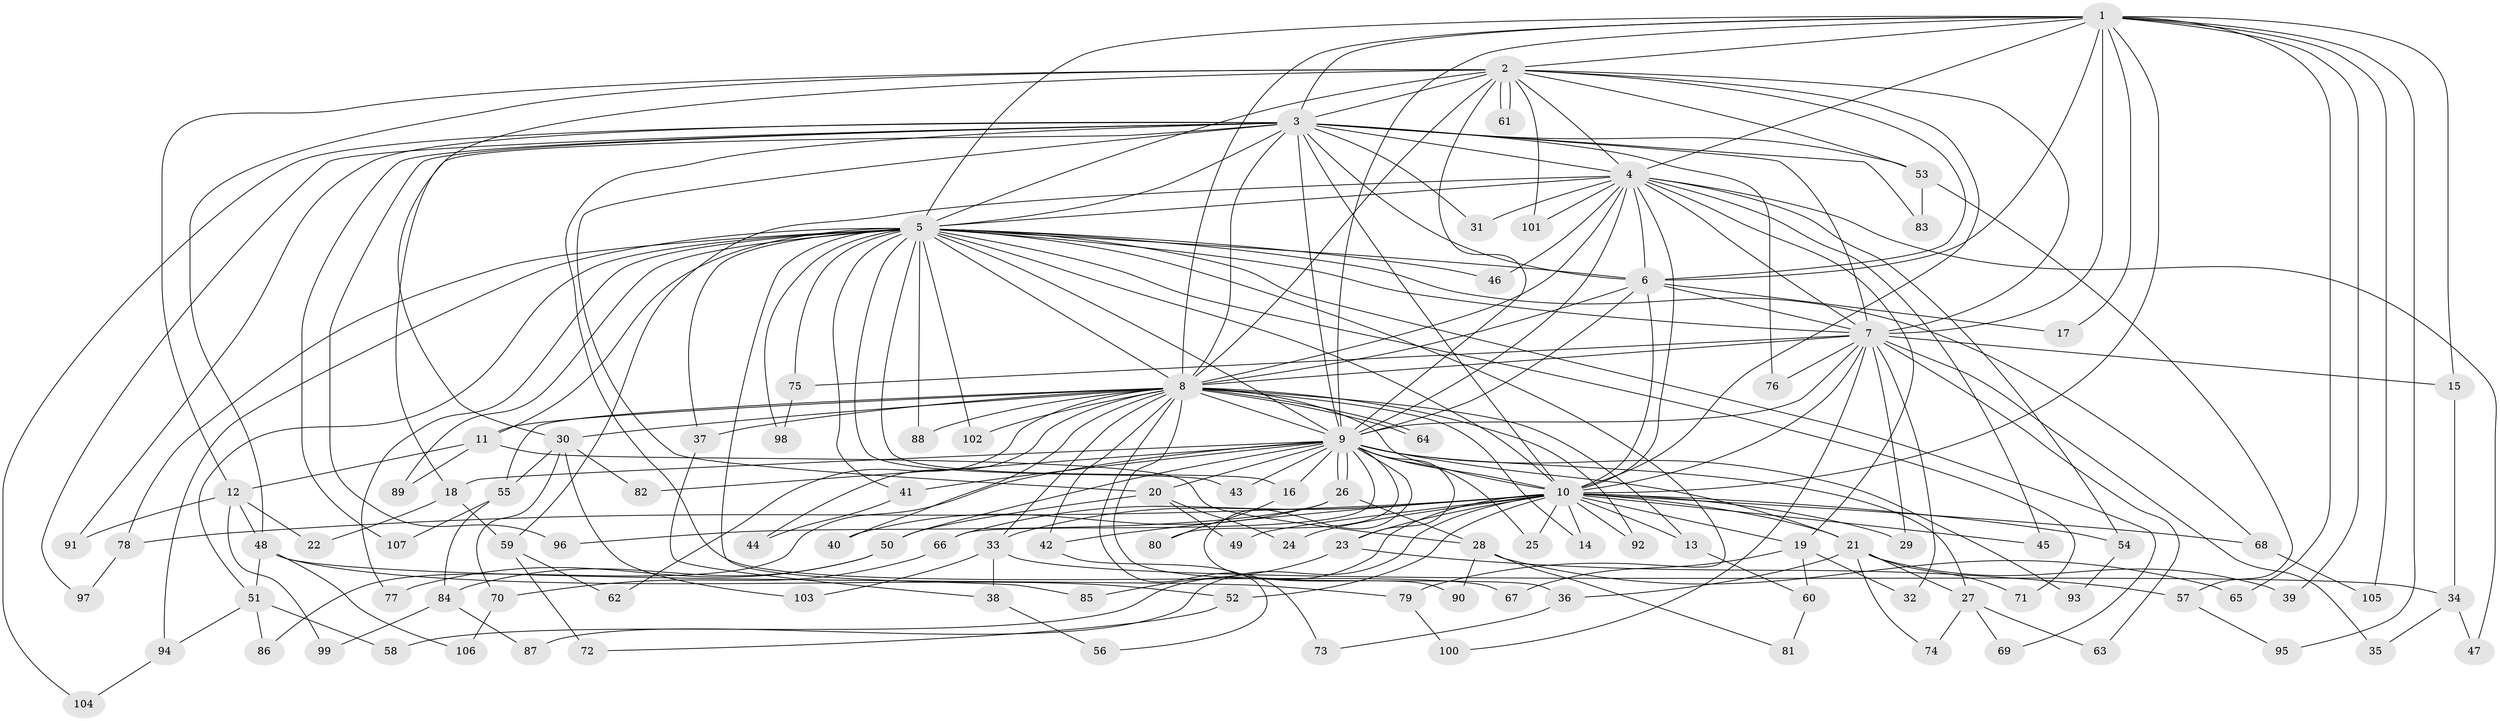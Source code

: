 // Generated by graph-tools (version 1.1) at 2025/49/03/09/25 03:49:28]
// undirected, 107 vertices, 239 edges
graph export_dot {
graph [start="1"]
  node [color=gray90,style=filled];
  1;
  2;
  3;
  4;
  5;
  6;
  7;
  8;
  9;
  10;
  11;
  12;
  13;
  14;
  15;
  16;
  17;
  18;
  19;
  20;
  21;
  22;
  23;
  24;
  25;
  26;
  27;
  28;
  29;
  30;
  31;
  32;
  33;
  34;
  35;
  36;
  37;
  38;
  39;
  40;
  41;
  42;
  43;
  44;
  45;
  46;
  47;
  48;
  49;
  50;
  51;
  52;
  53;
  54;
  55;
  56;
  57;
  58;
  59;
  60;
  61;
  62;
  63;
  64;
  65;
  66;
  67;
  68;
  69;
  70;
  71;
  72;
  73;
  74;
  75;
  76;
  77;
  78;
  79;
  80;
  81;
  82;
  83;
  84;
  85;
  86;
  87;
  88;
  89;
  90;
  91;
  92;
  93;
  94;
  95;
  96;
  97;
  98;
  99;
  100;
  101;
  102;
  103;
  104;
  105;
  106;
  107;
  1 -- 2;
  1 -- 3;
  1 -- 4;
  1 -- 5;
  1 -- 6;
  1 -- 7;
  1 -- 8;
  1 -- 9;
  1 -- 10;
  1 -- 15;
  1 -- 17;
  1 -- 39;
  1 -- 65;
  1 -- 95;
  1 -- 105;
  2 -- 3;
  2 -- 4;
  2 -- 5;
  2 -- 6;
  2 -- 7;
  2 -- 8;
  2 -- 9;
  2 -- 10;
  2 -- 12;
  2 -- 30;
  2 -- 48;
  2 -- 53;
  2 -- 61;
  2 -- 61;
  2 -- 101;
  3 -- 4;
  3 -- 5;
  3 -- 6;
  3 -- 7;
  3 -- 8;
  3 -- 9;
  3 -- 10;
  3 -- 18;
  3 -- 20;
  3 -- 31;
  3 -- 53;
  3 -- 67;
  3 -- 76;
  3 -- 83;
  3 -- 91;
  3 -- 96;
  3 -- 97;
  3 -- 104;
  3 -- 107;
  4 -- 5;
  4 -- 6;
  4 -- 7;
  4 -- 8;
  4 -- 9;
  4 -- 10;
  4 -- 19;
  4 -- 31;
  4 -- 45;
  4 -- 46;
  4 -- 47;
  4 -- 54;
  4 -- 59;
  4 -- 101;
  5 -- 6;
  5 -- 7;
  5 -- 8;
  5 -- 9;
  5 -- 10;
  5 -- 11;
  5 -- 16;
  5 -- 37;
  5 -- 41;
  5 -- 43;
  5 -- 46;
  5 -- 51;
  5 -- 68;
  5 -- 69;
  5 -- 71;
  5 -- 75;
  5 -- 77;
  5 -- 78;
  5 -- 79;
  5 -- 85;
  5 -- 88;
  5 -- 89;
  5 -- 94;
  5 -- 98;
  5 -- 102;
  6 -- 7;
  6 -- 8;
  6 -- 9;
  6 -- 10;
  6 -- 17;
  7 -- 8;
  7 -- 9;
  7 -- 10;
  7 -- 15;
  7 -- 29;
  7 -- 32;
  7 -- 35;
  7 -- 63;
  7 -- 75;
  7 -- 76;
  7 -- 100;
  8 -- 9;
  8 -- 10;
  8 -- 11;
  8 -- 13;
  8 -- 14;
  8 -- 30;
  8 -- 33;
  8 -- 36;
  8 -- 37;
  8 -- 40;
  8 -- 42;
  8 -- 44;
  8 -- 55;
  8 -- 62;
  8 -- 64;
  8 -- 64;
  8 -- 73;
  8 -- 88;
  8 -- 92;
  8 -- 102;
  9 -- 10;
  9 -- 16;
  9 -- 18;
  9 -- 20;
  9 -- 21;
  9 -- 23;
  9 -- 25;
  9 -- 26;
  9 -- 26;
  9 -- 27;
  9 -- 41;
  9 -- 43;
  9 -- 50;
  9 -- 66;
  9 -- 80;
  9 -- 82;
  9 -- 86;
  9 -- 90;
  9 -- 93;
  10 -- 13;
  10 -- 14;
  10 -- 19;
  10 -- 21;
  10 -- 23;
  10 -- 24;
  10 -- 25;
  10 -- 29;
  10 -- 33;
  10 -- 42;
  10 -- 45;
  10 -- 49;
  10 -- 52;
  10 -- 54;
  10 -- 58;
  10 -- 66;
  10 -- 68;
  10 -- 78;
  10 -- 87;
  10 -- 92;
  11 -- 12;
  11 -- 28;
  11 -- 89;
  12 -- 22;
  12 -- 48;
  12 -- 91;
  12 -- 99;
  13 -- 60;
  15 -- 34;
  16 -- 80;
  18 -- 22;
  18 -- 59;
  19 -- 32;
  19 -- 60;
  19 -- 67;
  20 -- 24;
  20 -- 49;
  20 -- 50;
  21 -- 27;
  21 -- 36;
  21 -- 39;
  21 -- 71;
  21 -- 74;
  23 -- 57;
  23 -- 85;
  26 -- 28;
  26 -- 40;
  26 -- 96;
  27 -- 63;
  27 -- 69;
  27 -- 74;
  28 -- 65;
  28 -- 81;
  28 -- 90;
  30 -- 55;
  30 -- 70;
  30 -- 82;
  30 -- 103;
  33 -- 34;
  33 -- 38;
  33 -- 103;
  34 -- 35;
  34 -- 47;
  36 -- 73;
  37 -- 38;
  38 -- 56;
  41 -- 44;
  42 -- 56;
  48 -- 51;
  48 -- 52;
  48 -- 79;
  48 -- 106;
  50 -- 77;
  50 -- 84;
  51 -- 58;
  51 -- 86;
  51 -- 94;
  52 -- 72;
  53 -- 57;
  53 -- 83;
  54 -- 93;
  55 -- 84;
  55 -- 107;
  57 -- 95;
  59 -- 62;
  59 -- 72;
  60 -- 81;
  66 -- 70;
  68 -- 105;
  70 -- 106;
  75 -- 98;
  78 -- 97;
  79 -- 100;
  84 -- 87;
  84 -- 99;
  94 -- 104;
}
